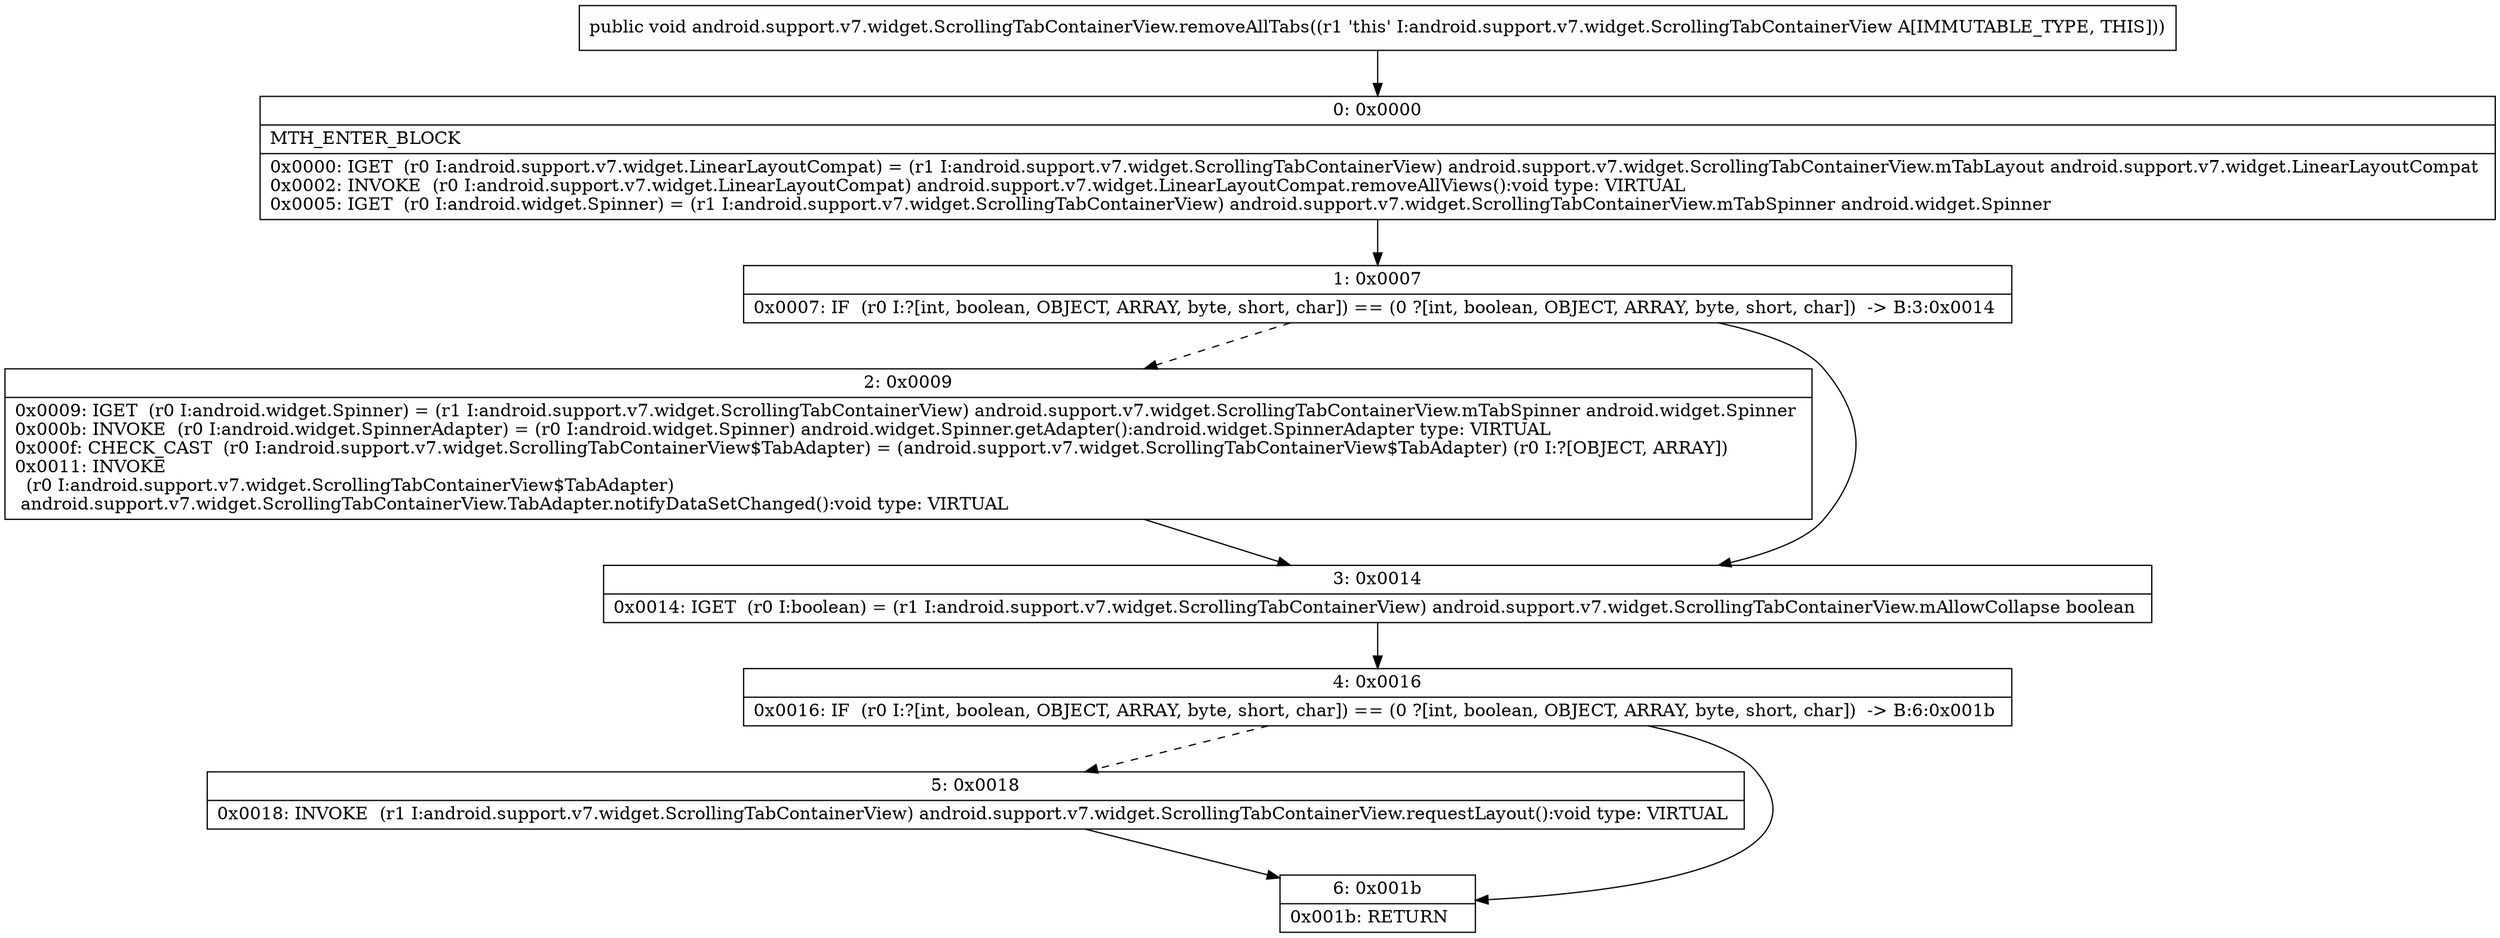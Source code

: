 digraph "CFG forandroid.support.v7.widget.ScrollingTabContainerView.removeAllTabs()V" {
Node_0 [shape=record,label="{0\:\ 0x0000|MTH_ENTER_BLOCK\l|0x0000: IGET  (r0 I:android.support.v7.widget.LinearLayoutCompat) = (r1 I:android.support.v7.widget.ScrollingTabContainerView) android.support.v7.widget.ScrollingTabContainerView.mTabLayout android.support.v7.widget.LinearLayoutCompat \l0x0002: INVOKE  (r0 I:android.support.v7.widget.LinearLayoutCompat) android.support.v7.widget.LinearLayoutCompat.removeAllViews():void type: VIRTUAL \l0x0005: IGET  (r0 I:android.widget.Spinner) = (r1 I:android.support.v7.widget.ScrollingTabContainerView) android.support.v7.widget.ScrollingTabContainerView.mTabSpinner android.widget.Spinner \l}"];
Node_1 [shape=record,label="{1\:\ 0x0007|0x0007: IF  (r0 I:?[int, boolean, OBJECT, ARRAY, byte, short, char]) == (0 ?[int, boolean, OBJECT, ARRAY, byte, short, char])  \-\> B:3:0x0014 \l}"];
Node_2 [shape=record,label="{2\:\ 0x0009|0x0009: IGET  (r0 I:android.widget.Spinner) = (r1 I:android.support.v7.widget.ScrollingTabContainerView) android.support.v7.widget.ScrollingTabContainerView.mTabSpinner android.widget.Spinner \l0x000b: INVOKE  (r0 I:android.widget.SpinnerAdapter) = (r0 I:android.widget.Spinner) android.widget.Spinner.getAdapter():android.widget.SpinnerAdapter type: VIRTUAL \l0x000f: CHECK_CAST  (r0 I:android.support.v7.widget.ScrollingTabContainerView$TabAdapter) = (android.support.v7.widget.ScrollingTabContainerView$TabAdapter) (r0 I:?[OBJECT, ARRAY]) \l0x0011: INVOKE  \l  (r0 I:android.support.v7.widget.ScrollingTabContainerView$TabAdapter)\l android.support.v7.widget.ScrollingTabContainerView.TabAdapter.notifyDataSetChanged():void type: VIRTUAL \l}"];
Node_3 [shape=record,label="{3\:\ 0x0014|0x0014: IGET  (r0 I:boolean) = (r1 I:android.support.v7.widget.ScrollingTabContainerView) android.support.v7.widget.ScrollingTabContainerView.mAllowCollapse boolean \l}"];
Node_4 [shape=record,label="{4\:\ 0x0016|0x0016: IF  (r0 I:?[int, boolean, OBJECT, ARRAY, byte, short, char]) == (0 ?[int, boolean, OBJECT, ARRAY, byte, short, char])  \-\> B:6:0x001b \l}"];
Node_5 [shape=record,label="{5\:\ 0x0018|0x0018: INVOKE  (r1 I:android.support.v7.widget.ScrollingTabContainerView) android.support.v7.widget.ScrollingTabContainerView.requestLayout():void type: VIRTUAL \l}"];
Node_6 [shape=record,label="{6\:\ 0x001b|0x001b: RETURN   \l}"];
MethodNode[shape=record,label="{public void android.support.v7.widget.ScrollingTabContainerView.removeAllTabs((r1 'this' I:android.support.v7.widget.ScrollingTabContainerView A[IMMUTABLE_TYPE, THIS])) }"];
MethodNode -> Node_0;
Node_0 -> Node_1;
Node_1 -> Node_2[style=dashed];
Node_1 -> Node_3;
Node_2 -> Node_3;
Node_3 -> Node_4;
Node_4 -> Node_5[style=dashed];
Node_4 -> Node_6;
Node_5 -> Node_6;
}

